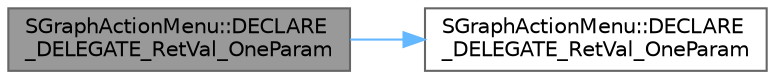 digraph "SGraphActionMenu::DECLARE_DELEGATE_RetVal_OneParam"
{
 // INTERACTIVE_SVG=YES
 // LATEX_PDF_SIZE
  bgcolor="transparent";
  edge [fontname=Helvetica,fontsize=10,labelfontname=Helvetica,labelfontsize=10];
  node [fontname=Helvetica,fontsize=10,shape=box,height=0.2,width=0.4];
  rankdir="LR";
  Node1 [id="Node000001",label="SGraphActionMenu::DECLARE\l_DELEGATE_RetVal_OneParam",height=0.2,width=0.4,color="gray40", fillcolor="grey60", style="filled", fontcolor="black",tooltip="Delegate to get the name of a section if the widget is a section separator."];
  Node1 -> Node2 [id="edge1_Node000001_Node000002",color="steelblue1",style="solid",tooltip=" "];
  Node2 [id="Node000002",label="SGraphActionMenu::DECLARE\l_DELEGATE_RetVal_OneParam",height=0.2,width=0.4,color="grey40", fillcolor="white", style="filled",URL="$d7/dc8/classSGraphActionMenu.html#a0dea09b3f02d6f52c21e5cfa4e618e50",tooltip="Delegate that can be used to create a widget for a particular action."];
}

